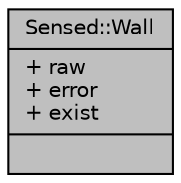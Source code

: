 digraph "Sensed::Wall"
{
 // LATEX_PDF_SIZE
  edge [fontname="Helvetica",fontsize="10",labelfontname="Helvetica",labelfontsize="10"];
  node [fontname="Helvetica",fontsize="10",shape=record];
  Node1 [label="{Sensed::Wall\n|+ raw\l+ error\l+ exist\l|}",height=0.2,width=0.4,color="black", fillcolor="grey75", style="filled", fontcolor="black",tooltip=" "];
}
